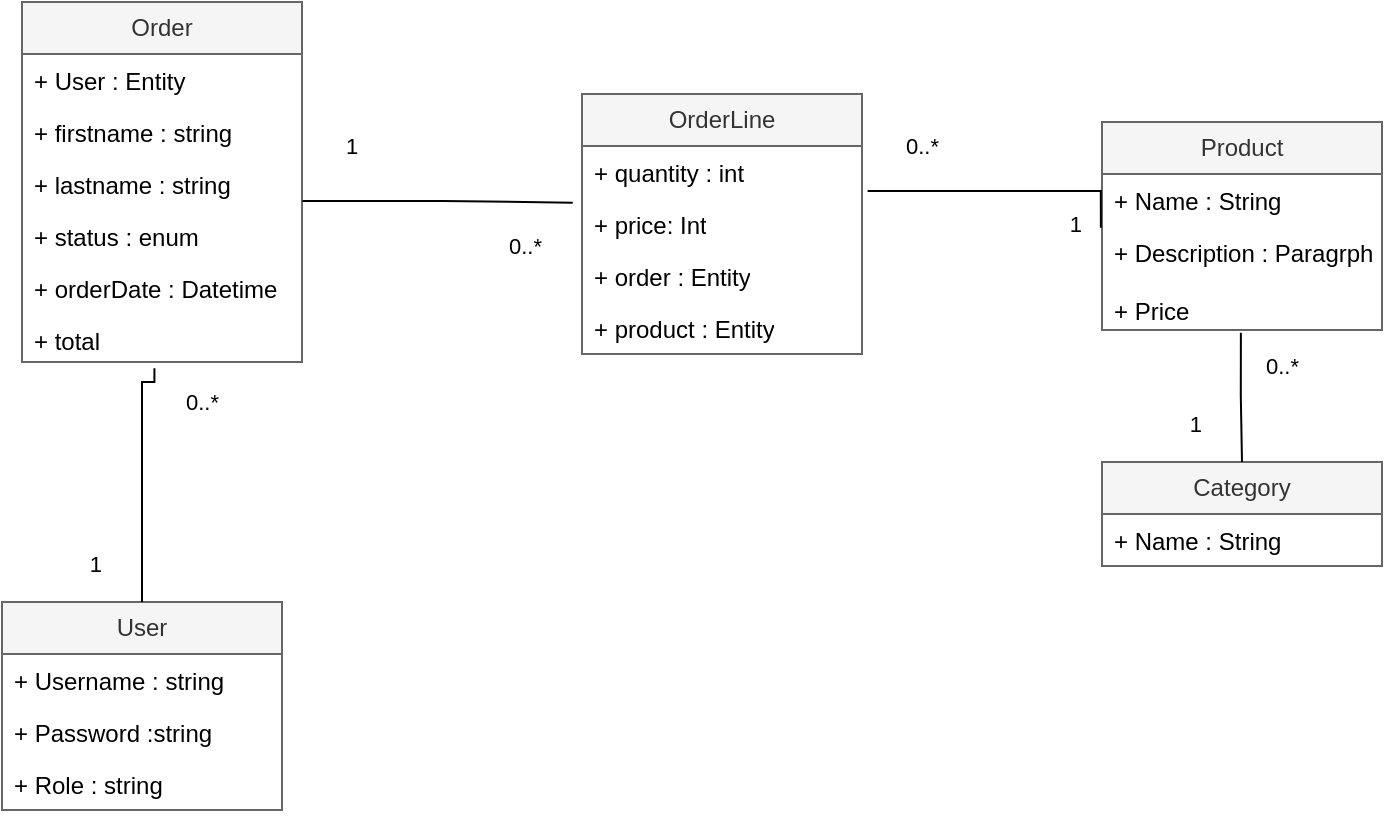 <mxfile version="22.1.16" type="device">
  <diagram name="Page-1" id="ycrzliHwNR026msdfDhq">
    <mxGraphModel dx="1154" dy="509" grid="1" gridSize="10" guides="1" tooltips="1" connect="1" arrows="1" fold="1" page="1" pageScale="1" pageWidth="827" pageHeight="1169" math="0" shadow="0">
      <root>
        <mxCell id="0" />
        <mxCell id="1" parent="0" />
        <mxCell id="yAymAfn6gwA1W86OyKLb-1" value="User" style="swimlane;fontStyle=0;childLayout=stackLayout;horizontal=1;startSize=26;fillColor=#f5f5f5;horizontalStack=0;resizeParent=1;resizeParentMax=0;resizeLast=0;collapsible=1;marginBottom=0;whiteSpace=wrap;html=1;fontColor=#333333;strokeColor=#666666;" parent="1" vertex="1">
          <mxGeometry x="20" y="430" width="140" height="104" as="geometry" />
        </mxCell>
        <mxCell id="yAymAfn6gwA1W86OyKLb-2" value="+ Username : string" style="text;strokeColor=none;fillColor=none;align=left;verticalAlign=top;spacingLeft=4;spacingRight=4;overflow=hidden;rotatable=0;points=[[0,0.5],[1,0.5]];portConstraint=eastwest;whiteSpace=wrap;html=1;" parent="yAymAfn6gwA1W86OyKLb-1" vertex="1">
          <mxGeometry y="26" width="140" height="26" as="geometry" />
        </mxCell>
        <mxCell id="yAymAfn6gwA1W86OyKLb-3" value="+ Password :string" style="text;strokeColor=none;fillColor=none;align=left;verticalAlign=top;spacingLeft=4;spacingRight=4;overflow=hidden;rotatable=0;points=[[0,0.5],[1,0.5]];portConstraint=eastwest;whiteSpace=wrap;html=1;" parent="yAymAfn6gwA1W86OyKLb-1" vertex="1">
          <mxGeometry y="52" width="140" height="26" as="geometry" />
        </mxCell>
        <mxCell id="yAymAfn6gwA1W86OyKLb-4" value="+ Role : string" style="text;strokeColor=none;fillColor=none;align=left;verticalAlign=top;spacingLeft=4;spacingRight=4;overflow=hidden;rotatable=0;points=[[0,0.5],[1,0.5]];portConstraint=eastwest;whiteSpace=wrap;html=1;" parent="yAymAfn6gwA1W86OyKLb-1" vertex="1">
          <mxGeometry y="78" width="140" height="26" as="geometry" />
        </mxCell>
        <mxCell id="yAymAfn6gwA1W86OyKLb-9" value="Product" style="swimlane;fontStyle=0;childLayout=stackLayout;horizontal=1;startSize=26;fillColor=#f5f5f5;horizontalStack=0;resizeParent=1;resizeParentMax=0;resizeLast=0;collapsible=1;marginBottom=0;whiteSpace=wrap;html=1;fontColor=#333333;strokeColor=#666666;" parent="1" vertex="1">
          <mxGeometry x="570" y="190" width="140" height="104" as="geometry" />
        </mxCell>
        <mxCell id="yAymAfn6gwA1W86OyKLb-11" value="+ Name : String" style="text;strokeColor=none;fillColor=none;align=left;verticalAlign=top;spacingLeft=4;spacingRight=4;overflow=hidden;rotatable=0;points=[[0,0.5],[1,0.5]];portConstraint=eastwest;whiteSpace=wrap;html=1;" parent="yAymAfn6gwA1W86OyKLb-9" vertex="1">
          <mxGeometry y="26" width="140" height="26" as="geometry" />
        </mxCell>
        <mxCell id="yAymAfn6gwA1W86OyKLb-12" value="+ Description : Paragrph&lt;br&gt;&lt;br&gt;+ Price&lt;br&gt;" style="text;strokeColor=none;fillColor=none;align=left;verticalAlign=top;spacingLeft=4;spacingRight=4;overflow=hidden;rotatable=0;points=[[0,0.5],[1,0.5]];portConstraint=eastwest;whiteSpace=wrap;html=1;" parent="yAymAfn6gwA1W86OyKLb-9" vertex="1">
          <mxGeometry y="52" width="140" height="52" as="geometry" />
        </mxCell>
        <mxCell id="yAymAfn6gwA1W86OyKLb-22" value="Order" style="swimlane;fontStyle=0;childLayout=stackLayout;horizontal=1;startSize=26;horizontalStack=0;resizeParent=1;resizeParentMax=0;resizeLast=0;collapsible=1;marginBottom=0;whiteSpace=wrap;html=1;fillColor=#f5f5f5;fontColor=#333333;strokeColor=#666666;" parent="1" vertex="1">
          <mxGeometry x="30" y="130" width="140" height="180" as="geometry" />
        </mxCell>
        <mxCell id="yAymAfn6gwA1W86OyKLb-24" value="+ User : Entity" style="text;strokeColor=none;fillColor=none;align=left;verticalAlign=top;spacingLeft=4;spacingRight=4;overflow=hidden;rotatable=0;points=[[0,0.5],[1,0.5]];portConstraint=eastwest;whiteSpace=wrap;html=1;" parent="yAymAfn6gwA1W86OyKLb-22" vertex="1">
          <mxGeometry y="26" width="140" height="26" as="geometry" />
        </mxCell>
        <mxCell id="yAymAfn6gwA1W86OyKLb-25" value="+ firstname : string" style="text;strokeColor=none;fillColor=none;align=left;verticalAlign=top;spacingLeft=4;spacingRight=4;overflow=hidden;rotatable=0;points=[[0,0.5],[1,0.5]];portConstraint=eastwest;whiteSpace=wrap;html=1;" parent="yAymAfn6gwA1W86OyKLb-22" vertex="1">
          <mxGeometry y="52" width="140" height="26" as="geometry" />
        </mxCell>
        <mxCell id="yAymAfn6gwA1W86OyKLb-26" value="+ lastname : string" style="text;strokeColor=none;fillColor=none;align=left;verticalAlign=top;spacingLeft=4;spacingRight=4;overflow=hidden;rotatable=0;points=[[0,0.5],[1,0.5]];portConstraint=eastwest;whiteSpace=wrap;html=1;" parent="yAymAfn6gwA1W86OyKLb-22" vertex="1">
          <mxGeometry y="78" width="140" height="26" as="geometry" />
        </mxCell>
        <mxCell id="yAymAfn6gwA1W86OyKLb-27" value="+ status : enum" style="text;strokeColor=none;fillColor=none;align=left;verticalAlign=top;spacingLeft=4;spacingRight=4;overflow=hidden;rotatable=0;points=[[0,0.5],[1,0.5]];portConstraint=eastwest;whiteSpace=wrap;html=1;" parent="yAymAfn6gwA1W86OyKLb-22" vertex="1">
          <mxGeometry y="104" width="140" height="26" as="geometry" />
        </mxCell>
        <mxCell id="yAymAfn6gwA1W86OyKLb-29" value="+ orderDate : Datetime" style="text;strokeColor=none;fillColor=none;align=left;verticalAlign=top;spacingLeft=4;spacingRight=4;overflow=hidden;rotatable=0;points=[[0,0.5],[1,0.5]];portConstraint=eastwest;whiteSpace=wrap;html=1;" parent="yAymAfn6gwA1W86OyKLb-22" vertex="1">
          <mxGeometry y="130" width="140" height="26" as="geometry" />
        </mxCell>
        <mxCell id="cgAzhAhyQ7ULiOonM5eD-16" value="+ total" style="text;strokeColor=none;fillColor=none;align=left;verticalAlign=top;spacingLeft=4;spacingRight=4;overflow=hidden;rotatable=0;points=[[0,0.5],[1,0.5]];portConstraint=eastwest;whiteSpace=wrap;html=1;" parent="yAymAfn6gwA1W86OyKLb-22" vertex="1">
          <mxGeometry y="156" width="140" height="24" as="geometry" />
        </mxCell>
        <mxCell id="yAymAfn6gwA1W86OyKLb-30" value="OrderLine" style="swimlane;fontStyle=0;childLayout=stackLayout;horizontal=1;startSize=26;horizontalStack=0;resizeParent=1;resizeParentMax=0;resizeLast=0;collapsible=1;marginBottom=0;whiteSpace=wrap;html=1;fillColor=#f5f5f5;fontColor=#333333;strokeColor=#666666;" parent="1" vertex="1">
          <mxGeometry x="310" y="176" width="140" height="130" as="geometry" />
        </mxCell>
        <mxCell id="yAymAfn6gwA1W86OyKLb-31" value="+ quantity : int" style="text;strokeColor=none;fillColor=none;align=left;verticalAlign=top;spacingLeft=4;spacingRight=4;overflow=hidden;rotatable=0;points=[[0,0.5],[1,0.5]];portConstraint=eastwest;whiteSpace=wrap;html=1;" parent="yAymAfn6gwA1W86OyKLb-30" vertex="1">
          <mxGeometry y="26" width="140" height="26" as="geometry" />
        </mxCell>
        <mxCell id="yAymAfn6gwA1W86OyKLb-32" value="+ price: Int" style="text;strokeColor=none;fillColor=none;align=left;verticalAlign=top;spacingLeft=4;spacingRight=4;overflow=hidden;rotatable=0;points=[[0,0.5],[1,0.5]];portConstraint=eastwest;whiteSpace=wrap;html=1;" parent="yAymAfn6gwA1W86OyKLb-30" vertex="1">
          <mxGeometry y="52" width="140" height="26" as="geometry" />
        </mxCell>
        <mxCell id="OCwiYljFsNCFlCJ2u5Am-1" value="+ order : Entity" style="text;strokeColor=none;fillColor=none;align=left;verticalAlign=top;spacingLeft=4;spacingRight=4;overflow=hidden;rotatable=0;points=[[0,0.5],[1,0.5]];portConstraint=eastwest;whiteSpace=wrap;html=1;" parent="yAymAfn6gwA1W86OyKLb-30" vertex="1">
          <mxGeometry y="78" width="140" height="26" as="geometry" />
        </mxCell>
        <mxCell id="OCwiYljFsNCFlCJ2u5Am-2" value="+ product : Entity" style="text;strokeColor=none;fillColor=none;align=left;verticalAlign=top;spacingLeft=4;spacingRight=4;overflow=hidden;rotatable=0;points=[[0,0.5],[1,0.5]];portConstraint=eastwest;whiteSpace=wrap;html=1;" parent="yAymAfn6gwA1W86OyKLb-30" vertex="1">
          <mxGeometry y="104" width="140" height="26" as="geometry" />
        </mxCell>
        <mxCell id="cgAzhAhyQ7ULiOonM5eD-1" value="Category" style="swimlane;fontStyle=0;childLayout=stackLayout;horizontal=1;startSize=26;fillColor=#f5f5f5;horizontalStack=0;resizeParent=1;resizeParentMax=0;resizeLast=0;collapsible=1;marginBottom=0;whiteSpace=wrap;html=1;fontColor=#333333;strokeColor=#666666;" parent="1" vertex="1">
          <mxGeometry x="570" y="360" width="140" height="52" as="geometry" />
        </mxCell>
        <mxCell id="cgAzhAhyQ7ULiOonM5eD-3" value="+ Name : String" style="text;strokeColor=none;fillColor=none;align=left;verticalAlign=top;spacingLeft=4;spacingRight=4;overflow=hidden;rotatable=0;points=[[0,0.5],[1,0.5]];portConstraint=eastwest;whiteSpace=wrap;html=1;" parent="cgAzhAhyQ7ULiOonM5eD-1" vertex="1">
          <mxGeometry y="26" width="140" height="26" as="geometry" />
        </mxCell>
        <mxCell id="cgAzhAhyQ7ULiOonM5eD-21" value="" style="endArrow=none;html=1;edgeStyle=orthogonalEdgeStyle;rounded=0;exitX=1.002;exitY=0.827;exitDx=0;exitDy=0;exitPerimeter=0;entryX=-0.033;entryY=0.09;entryDx=0;entryDy=0;entryPerimeter=0;" parent="1" source="yAymAfn6gwA1W86OyKLb-26" target="yAymAfn6gwA1W86OyKLb-32" edge="1">
          <mxGeometry relative="1" as="geometry">
            <mxPoint x="170" y="230" as="sourcePoint" />
            <mxPoint x="280" y="230" as="targetPoint" />
          </mxGeometry>
        </mxCell>
        <mxCell id="cgAzhAhyQ7ULiOonM5eD-22" value="1" style="edgeLabel;resizable=0;html=1;align=left;verticalAlign=bottom;" parent="cgAzhAhyQ7ULiOonM5eD-21" connectable="0" vertex="1">
          <mxGeometry x="-1" relative="1" as="geometry">
            <mxPoint x="20" y="-19" as="offset" />
          </mxGeometry>
        </mxCell>
        <mxCell id="cgAzhAhyQ7ULiOonM5eD-23" value="0..*" style="edgeLabel;resizable=0;html=1;align=right;verticalAlign=bottom;" parent="cgAzhAhyQ7ULiOonM5eD-21" connectable="0" vertex="1">
          <mxGeometry x="1" relative="1" as="geometry">
            <mxPoint x="-15" y="30" as="offset" />
          </mxGeometry>
        </mxCell>
        <mxCell id="cgAzhAhyQ7ULiOonM5eD-25" value="" style="endArrow=none;html=1;edgeStyle=orthogonalEdgeStyle;rounded=0;exitX=1.02;exitY=0.865;exitDx=0;exitDy=0;exitPerimeter=0;entryX=-0.004;entryY=0.016;entryDx=0;entryDy=0;entryPerimeter=0;" parent="1" source="yAymAfn6gwA1W86OyKLb-31" target="yAymAfn6gwA1W86OyKLb-12" edge="1">
          <mxGeometry relative="1" as="geometry">
            <mxPoint x="570" y="300" as="sourcePoint" />
            <mxPoint x="730" y="300" as="targetPoint" />
          </mxGeometry>
        </mxCell>
        <mxCell id="cgAzhAhyQ7ULiOonM5eD-26" value="0..*" style="edgeLabel;resizable=0;html=1;align=left;verticalAlign=bottom;" parent="cgAzhAhyQ7ULiOonM5eD-25" connectable="0" vertex="1">
          <mxGeometry x="-1" relative="1" as="geometry">
            <mxPoint x="17" y="-14" as="offset" />
          </mxGeometry>
        </mxCell>
        <mxCell id="cgAzhAhyQ7ULiOonM5eD-27" value="1" style="edgeLabel;resizable=0;html=1;align=right;verticalAlign=bottom;" parent="cgAzhAhyQ7ULiOonM5eD-25" connectable="0" vertex="1">
          <mxGeometry x="1" relative="1" as="geometry">
            <mxPoint x="-9" y="7" as="offset" />
          </mxGeometry>
        </mxCell>
        <mxCell id="cgAzhAhyQ7ULiOonM5eD-28" value="" style="endArrow=none;html=1;edgeStyle=orthogonalEdgeStyle;rounded=0;exitX=0.473;exitY=1.128;exitDx=0;exitDy=0;exitPerimeter=0;entryX=0.5;entryY=0;entryDx=0;entryDy=0;" parent="1" source="cgAzhAhyQ7ULiOonM5eD-16" target="yAymAfn6gwA1W86OyKLb-1" edge="1">
          <mxGeometry relative="1" as="geometry">
            <mxPoint x="120" y="390" as="sourcePoint" />
            <mxPoint x="280" y="390" as="targetPoint" />
            <Array as="points">
              <mxPoint x="96" y="320" />
              <mxPoint x="90" y="320" />
            </Array>
          </mxGeometry>
        </mxCell>
        <mxCell id="cgAzhAhyQ7ULiOonM5eD-29" value="0..*" style="edgeLabel;resizable=0;html=1;align=left;verticalAlign=bottom;" parent="cgAzhAhyQ7ULiOonM5eD-28" connectable="0" vertex="1">
          <mxGeometry x="-1" relative="1" as="geometry">
            <mxPoint x="14" y="25" as="offset" />
          </mxGeometry>
        </mxCell>
        <mxCell id="cgAzhAhyQ7ULiOonM5eD-30" value="1" style="edgeLabel;resizable=0;html=1;align=right;verticalAlign=bottom;" parent="cgAzhAhyQ7ULiOonM5eD-28" connectable="0" vertex="1">
          <mxGeometry x="1" relative="1" as="geometry">
            <mxPoint x="-20" y="-10" as="offset" />
          </mxGeometry>
        </mxCell>
        <mxCell id="cgAzhAhyQ7ULiOonM5eD-31" value="" style="endArrow=none;html=1;edgeStyle=orthogonalEdgeStyle;rounded=0;exitX=0.496;exitY=1.026;exitDx=0;exitDy=0;exitPerimeter=0;entryX=0.5;entryY=0;entryDx=0;entryDy=0;" parent="1" source="yAymAfn6gwA1W86OyKLb-12" target="cgAzhAhyQ7ULiOonM5eD-1" edge="1">
          <mxGeometry relative="1" as="geometry">
            <mxPoint x="540" y="390" as="sourcePoint" />
            <mxPoint x="700" y="390" as="targetPoint" />
            <Array as="points">
              <mxPoint x="639" y="327" />
            </Array>
          </mxGeometry>
        </mxCell>
        <mxCell id="cgAzhAhyQ7ULiOonM5eD-32" value="0..*" style="edgeLabel;resizable=0;html=1;align=left;verticalAlign=bottom;" parent="cgAzhAhyQ7ULiOonM5eD-31" connectable="0" vertex="1">
          <mxGeometry x="-1" relative="1" as="geometry">
            <mxPoint x="11" y="25" as="offset" />
          </mxGeometry>
        </mxCell>
        <mxCell id="cgAzhAhyQ7ULiOonM5eD-33" value="1" style="edgeLabel;resizable=0;html=1;align=right;verticalAlign=bottom;" parent="cgAzhAhyQ7ULiOonM5eD-31" connectable="0" vertex="1">
          <mxGeometry x="1" relative="1" as="geometry">
            <mxPoint x="-20" y="-10" as="offset" />
          </mxGeometry>
        </mxCell>
      </root>
    </mxGraphModel>
  </diagram>
</mxfile>

